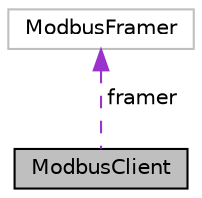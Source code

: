 digraph "ModbusClient"
{
 // LATEX_PDF_SIZE
  edge [fontname="Helvetica",fontsize="10",labelfontname="Helvetica",labelfontsize="10"];
  node [fontname="Helvetica",fontsize="10",shape=record];
  Node1 [label="ModbusClient",height=0.2,width=0.4,color="black", fillcolor="grey75", style="filled", fontcolor="black",tooltip=" "];
  Node2 -> Node1 [dir="back",color="darkorchid3",fontsize="10",style="dashed",label=" framer" ,fontname="Helvetica"];
  Node2 [label="ModbusFramer",height=0.2,width=0.4,color="grey75", fillcolor="white", style="filled",tooltip=" "];
}
